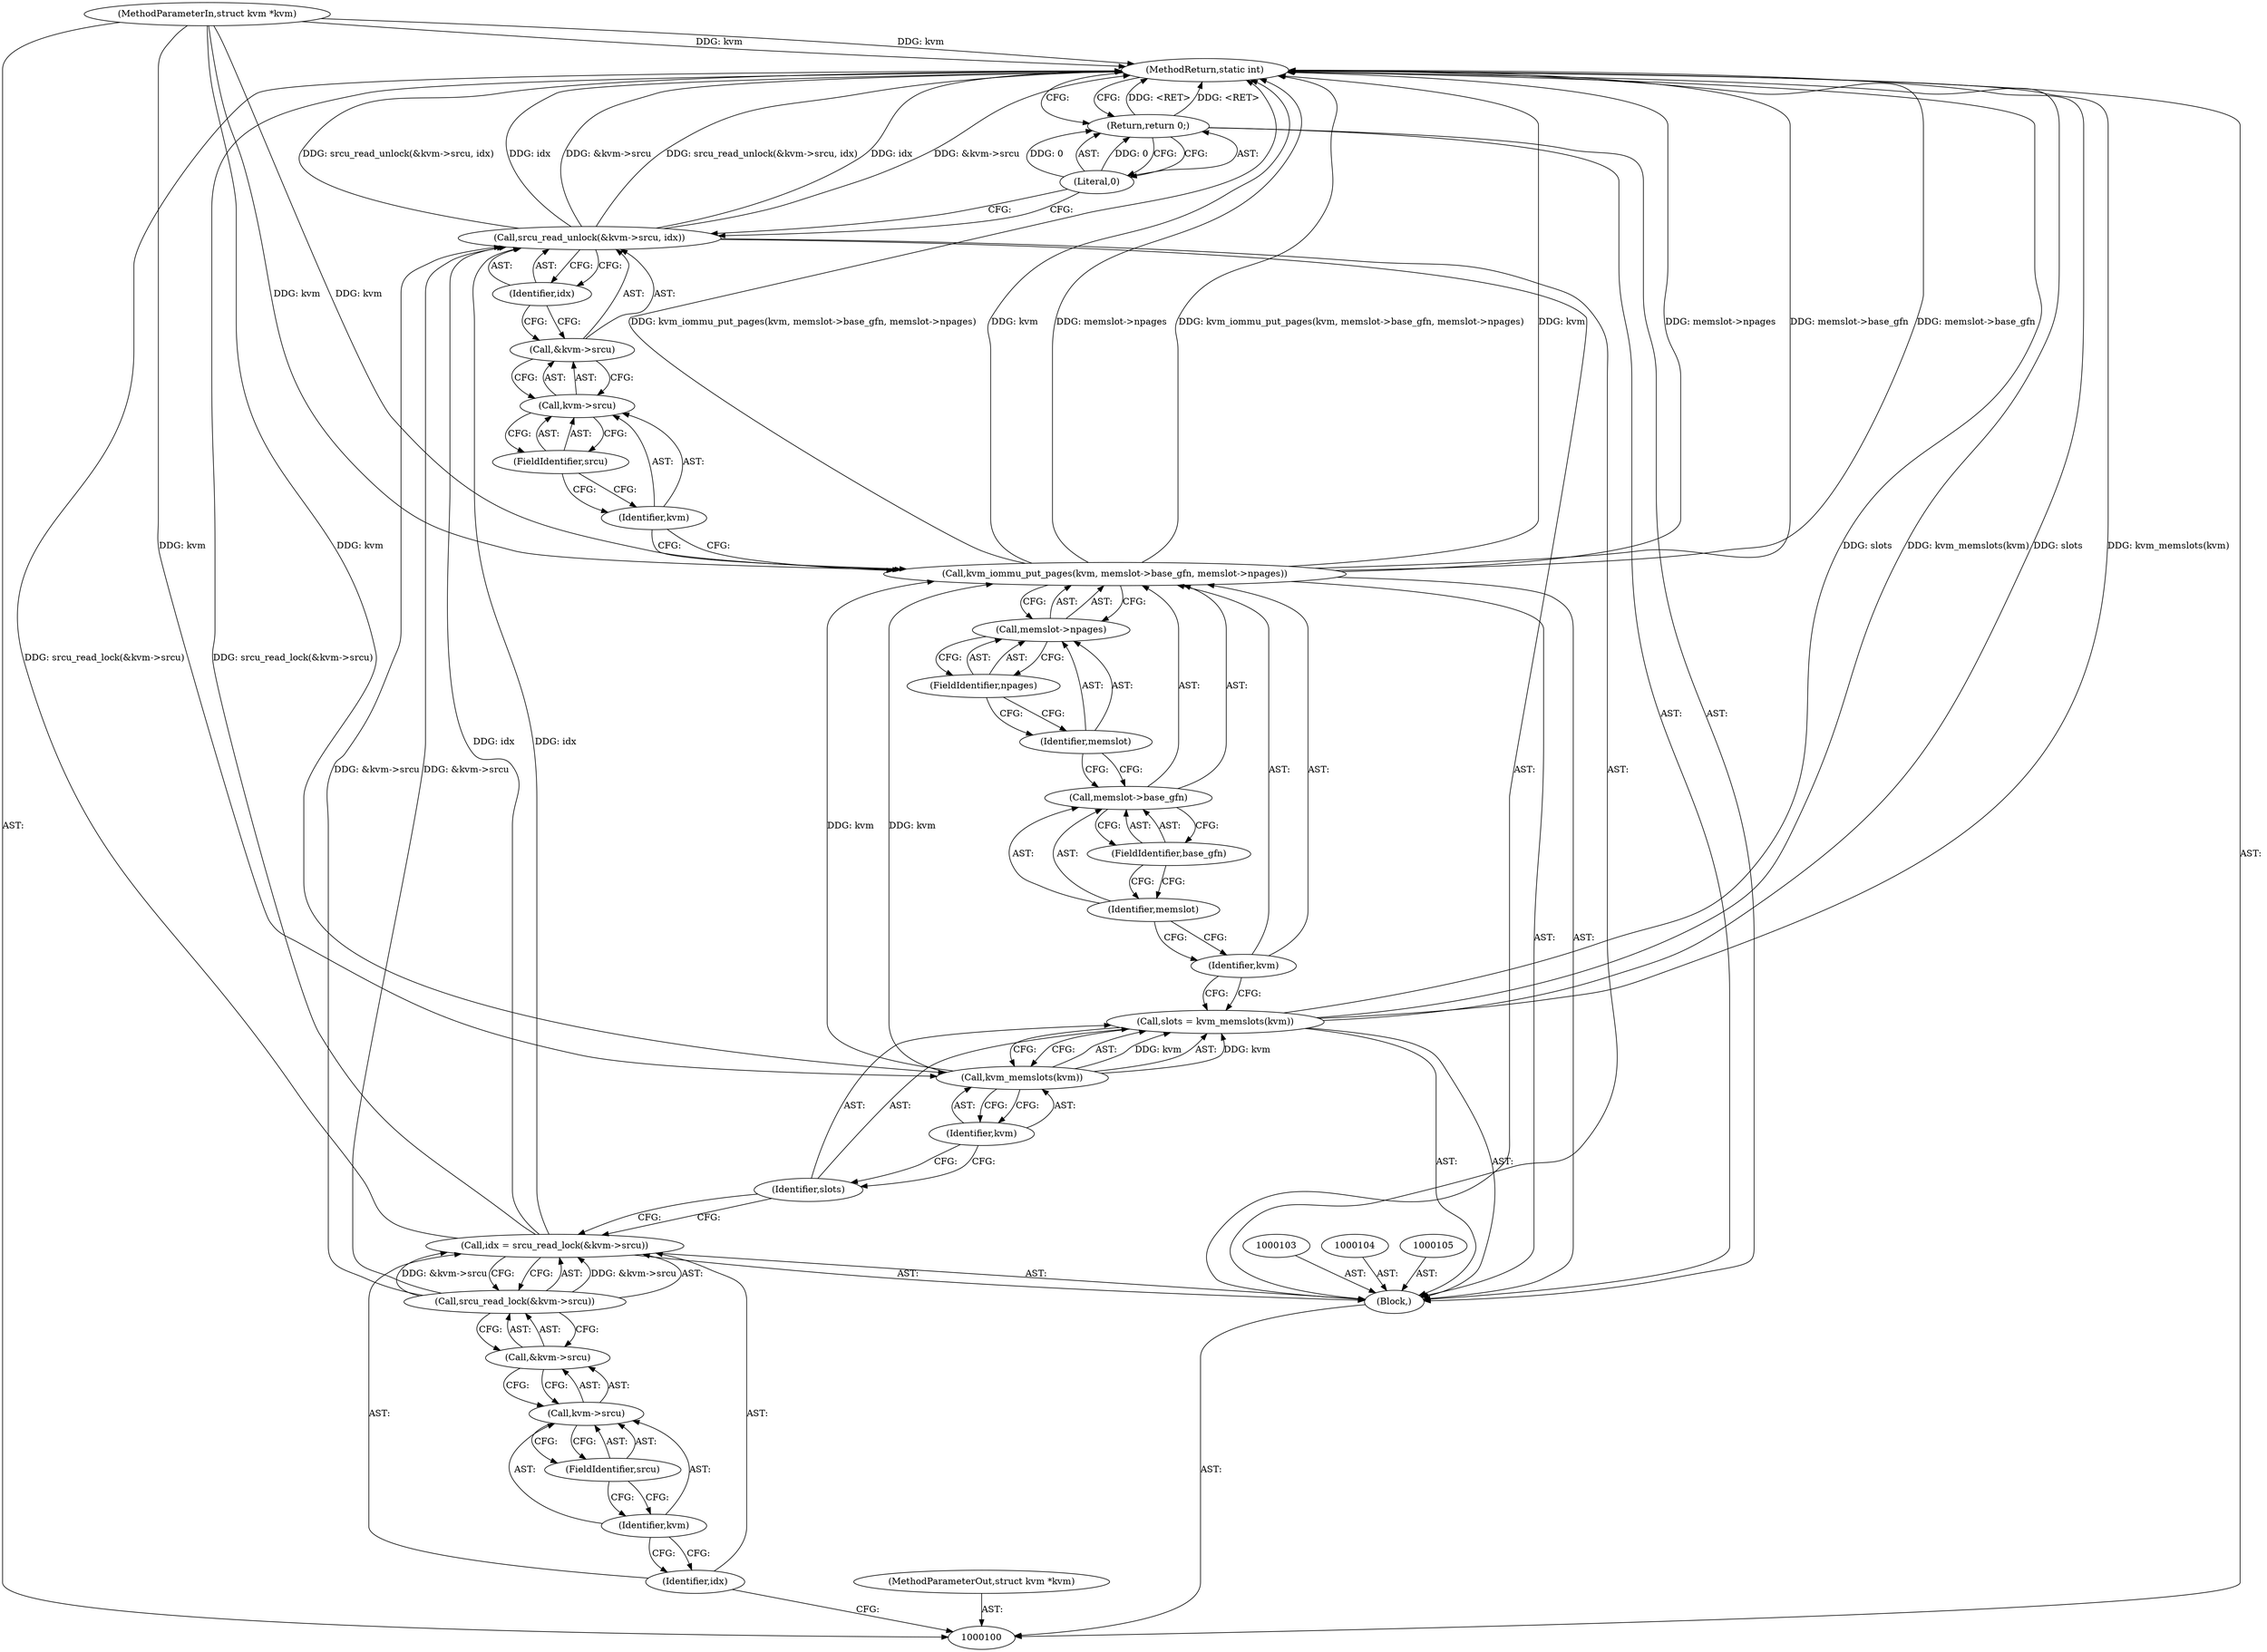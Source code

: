 digraph "1_linux_09ca8e1173bcb12e2a449698c9ae3b86a8a10195" {
"1000133" [label="(MethodReturn,static int)"];
"1000101" [label="(MethodParameterIn,struct kvm *kvm)"];
"1000174" [label="(MethodParameterOut,struct kvm *kvm)"];
"1000117" [label="(Call,kvm_iommu_put_pages(kvm, memslot->base_gfn, memslot->npages))"];
"1000118" [label="(Identifier,kvm)"];
"1000119" [label="(Call,memslot->base_gfn)"];
"1000120" [label="(Identifier,memslot)"];
"1000121" [label="(FieldIdentifier,base_gfn)"];
"1000122" [label="(Call,memslot->npages)"];
"1000123" [label="(Identifier,memslot)"];
"1000124" [label="(FieldIdentifier,npages)"];
"1000126" [label="(Call,&kvm->srcu)"];
"1000125" [label="(Call,srcu_read_unlock(&kvm->srcu, idx))"];
"1000127" [label="(Call,kvm->srcu)"];
"1000128" [label="(Identifier,kvm)"];
"1000129" [label="(FieldIdentifier,srcu)"];
"1000130" [label="(Identifier,idx)"];
"1000131" [label="(Return,return 0;)"];
"1000132" [label="(Literal,0)"];
"1000102" [label="(Block,)"];
"1000106" [label="(Call,idx = srcu_read_lock(&kvm->srcu))"];
"1000107" [label="(Identifier,idx)"];
"1000109" [label="(Call,&kvm->srcu)"];
"1000110" [label="(Call,kvm->srcu)"];
"1000111" [label="(Identifier,kvm)"];
"1000112" [label="(FieldIdentifier,srcu)"];
"1000108" [label="(Call,srcu_read_lock(&kvm->srcu))"];
"1000115" [label="(Call,kvm_memslots(kvm))"];
"1000113" [label="(Call,slots = kvm_memslots(kvm))"];
"1000114" [label="(Identifier,slots)"];
"1000116" [label="(Identifier,kvm)"];
"1000133" -> "1000100"  [label="AST: "];
"1000133" -> "1000131"  [label="CFG: "];
"1000117" -> "1000133"  [label="DDG: kvm_iommu_put_pages(kvm, memslot->base_gfn, memslot->npages)"];
"1000117" -> "1000133"  [label="DDG: kvm"];
"1000117" -> "1000133"  [label="DDG: memslot->npages"];
"1000117" -> "1000133"  [label="DDG: memslot->base_gfn"];
"1000125" -> "1000133"  [label="DDG: srcu_read_unlock(&kvm->srcu, idx)"];
"1000125" -> "1000133"  [label="DDG: idx"];
"1000125" -> "1000133"  [label="DDG: &kvm->srcu"];
"1000106" -> "1000133"  [label="DDG: srcu_read_lock(&kvm->srcu)"];
"1000113" -> "1000133"  [label="DDG: slots"];
"1000113" -> "1000133"  [label="DDG: kvm_memslots(kvm)"];
"1000101" -> "1000133"  [label="DDG: kvm"];
"1000131" -> "1000133"  [label="DDG: <RET>"];
"1000101" -> "1000100"  [label="AST: "];
"1000101" -> "1000133"  [label="DDG: kvm"];
"1000101" -> "1000115"  [label="DDG: kvm"];
"1000101" -> "1000117"  [label="DDG: kvm"];
"1000174" -> "1000100"  [label="AST: "];
"1000117" -> "1000102"  [label="AST: "];
"1000117" -> "1000122"  [label="CFG: "];
"1000118" -> "1000117"  [label="AST: "];
"1000119" -> "1000117"  [label="AST: "];
"1000122" -> "1000117"  [label="AST: "];
"1000128" -> "1000117"  [label="CFG: "];
"1000117" -> "1000133"  [label="DDG: kvm_iommu_put_pages(kvm, memslot->base_gfn, memslot->npages)"];
"1000117" -> "1000133"  [label="DDG: kvm"];
"1000117" -> "1000133"  [label="DDG: memslot->npages"];
"1000117" -> "1000133"  [label="DDG: memslot->base_gfn"];
"1000115" -> "1000117"  [label="DDG: kvm"];
"1000101" -> "1000117"  [label="DDG: kvm"];
"1000118" -> "1000117"  [label="AST: "];
"1000118" -> "1000113"  [label="CFG: "];
"1000120" -> "1000118"  [label="CFG: "];
"1000119" -> "1000117"  [label="AST: "];
"1000119" -> "1000121"  [label="CFG: "];
"1000120" -> "1000119"  [label="AST: "];
"1000121" -> "1000119"  [label="AST: "];
"1000123" -> "1000119"  [label="CFG: "];
"1000120" -> "1000119"  [label="AST: "];
"1000120" -> "1000118"  [label="CFG: "];
"1000121" -> "1000120"  [label="CFG: "];
"1000121" -> "1000119"  [label="AST: "];
"1000121" -> "1000120"  [label="CFG: "];
"1000119" -> "1000121"  [label="CFG: "];
"1000122" -> "1000117"  [label="AST: "];
"1000122" -> "1000124"  [label="CFG: "];
"1000123" -> "1000122"  [label="AST: "];
"1000124" -> "1000122"  [label="AST: "];
"1000117" -> "1000122"  [label="CFG: "];
"1000123" -> "1000122"  [label="AST: "];
"1000123" -> "1000119"  [label="CFG: "];
"1000124" -> "1000123"  [label="CFG: "];
"1000124" -> "1000122"  [label="AST: "];
"1000124" -> "1000123"  [label="CFG: "];
"1000122" -> "1000124"  [label="CFG: "];
"1000126" -> "1000125"  [label="AST: "];
"1000126" -> "1000127"  [label="CFG: "];
"1000127" -> "1000126"  [label="AST: "];
"1000130" -> "1000126"  [label="CFG: "];
"1000125" -> "1000102"  [label="AST: "];
"1000125" -> "1000130"  [label="CFG: "];
"1000126" -> "1000125"  [label="AST: "];
"1000130" -> "1000125"  [label="AST: "];
"1000132" -> "1000125"  [label="CFG: "];
"1000125" -> "1000133"  [label="DDG: srcu_read_unlock(&kvm->srcu, idx)"];
"1000125" -> "1000133"  [label="DDG: idx"];
"1000125" -> "1000133"  [label="DDG: &kvm->srcu"];
"1000108" -> "1000125"  [label="DDG: &kvm->srcu"];
"1000106" -> "1000125"  [label="DDG: idx"];
"1000127" -> "1000126"  [label="AST: "];
"1000127" -> "1000129"  [label="CFG: "];
"1000128" -> "1000127"  [label="AST: "];
"1000129" -> "1000127"  [label="AST: "];
"1000126" -> "1000127"  [label="CFG: "];
"1000128" -> "1000127"  [label="AST: "];
"1000128" -> "1000117"  [label="CFG: "];
"1000129" -> "1000128"  [label="CFG: "];
"1000129" -> "1000127"  [label="AST: "];
"1000129" -> "1000128"  [label="CFG: "];
"1000127" -> "1000129"  [label="CFG: "];
"1000130" -> "1000125"  [label="AST: "];
"1000130" -> "1000126"  [label="CFG: "];
"1000125" -> "1000130"  [label="CFG: "];
"1000131" -> "1000102"  [label="AST: "];
"1000131" -> "1000132"  [label="CFG: "];
"1000132" -> "1000131"  [label="AST: "];
"1000133" -> "1000131"  [label="CFG: "];
"1000131" -> "1000133"  [label="DDG: <RET>"];
"1000132" -> "1000131"  [label="DDG: 0"];
"1000132" -> "1000131"  [label="AST: "];
"1000132" -> "1000125"  [label="CFG: "];
"1000131" -> "1000132"  [label="CFG: "];
"1000132" -> "1000131"  [label="DDG: 0"];
"1000102" -> "1000100"  [label="AST: "];
"1000103" -> "1000102"  [label="AST: "];
"1000104" -> "1000102"  [label="AST: "];
"1000105" -> "1000102"  [label="AST: "];
"1000106" -> "1000102"  [label="AST: "];
"1000113" -> "1000102"  [label="AST: "];
"1000117" -> "1000102"  [label="AST: "];
"1000125" -> "1000102"  [label="AST: "];
"1000131" -> "1000102"  [label="AST: "];
"1000106" -> "1000102"  [label="AST: "];
"1000106" -> "1000108"  [label="CFG: "];
"1000107" -> "1000106"  [label="AST: "];
"1000108" -> "1000106"  [label="AST: "];
"1000114" -> "1000106"  [label="CFG: "];
"1000106" -> "1000133"  [label="DDG: srcu_read_lock(&kvm->srcu)"];
"1000108" -> "1000106"  [label="DDG: &kvm->srcu"];
"1000106" -> "1000125"  [label="DDG: idx"];
"1000107" -> "1000106"  [label="AST: "];
"1000107" -> "1000100"  [label="CFG: "];
"1000111" -> "1000107"  [label="CFG: "];
"1000109" -> "1000108"  [label="AST: "];
"1000109" -> "1000110"  [label="CFG: "];
"1000110" -> "1000109"  [label="AST: "];
"1000108" -> "1000109"  [label="CFG: "];
"1000110" -> "1000109"  [label="AST: "];
"1000110" -> "1000112"  [label="CFG: "];
"1000111" -> "1000110"  [label="AST: "];
"1000112" -> "1000110"  [label="AST: "];
"1000109" -> "1000110"  [label="CFG: "];
"1000111" -> "1000110"  [label="AST: "];
"1000111" -> "1000107"  [label="CFG: "];
"1000112" -> "1000111"  [label="CFG: "];
"1000112" -> "1000110"  [label="AST: "];
"1000112" -> "1000111"  [label="CFG: "];
"1000110" -> "1000112"  [label="CFG: "];
"1000108" -> "1000106"  [label="AST: "];
"1000108" -> "1000109"  [label="CFG: "];
"1000109" -> "1000108"  [label="AST: "];
"1000106" -> "1000108"  [label="CFG: "];
"1000108" -> "1000106"  [label="DDG: &kvm->srcu"];
"1000108" -> "1000125"  [label="DDG: &kvm->srcu"];
"1000115" -> "1000113"  [label="AST: "];
"1000115" -> "1000116"  [label="CFG: "];
"1000116" -> "1000115"  [label="AST: "];
"1000113" -> "1000115"  [label="CFG: "];
"1000115" -> "1000113"  [label="DDG: kvm"];
"1000101" -> "1000115"  [label="DDG: kvm"];
"1000115" -> "1000117"  [label="DDG: kvm"];
"1000113" -> "1000102"  [label="AST: "];
"1000113" -> "1000115"  [label="CFG: "];
"1000114" -> "1000113"  [label="AST: "];
"1000115" -> "1000113"  [label="AST: "];
"1000118" -> "1000113"  [label="CFG: "];
"1000113" -> "1000133"  [label="DDG: slots"];
"1000113" -> "1000133"  [label="DDG: kvm_memslots(kvm)"];
"1000115" -> "1000113"  [label="DDG: kvm"];
"1000114" -> "1000113"  [label="AST: "];
"1000114" -> "1000106"  [label="CFG: "];
"1000116" -> "1000114"  [label="CFG: "];
"1000116" -> "1000115"  [label="AST: "];
"1000116" -> "1000114"  [label="CFG: "];
"1000115" -> "1000116"  [label="CFG: "];
}
